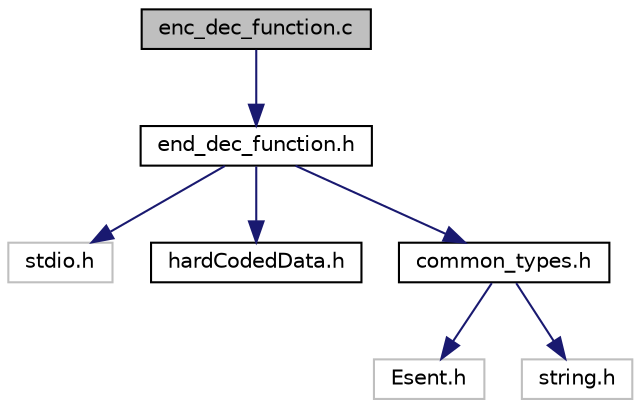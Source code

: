 digraph "enc_dec_function.c"
{
 // INTERACTIVE_SVG=YES
 // LATEX_PDF_SIZE
  edge [fontname="Helvetica",fontsize="10",labelfontname="Helvetica",labelfontsize="10"];
  node [fontname="Helvetica",fontsize="10",shape=record];
  Node1 [label="enc_dec_function.c",height=0.2,width=0.4,color="black", fillcolor="grey75", style="filled", fontcolor="black",tooltip=" "];
  Node1 -> Node2 [color="midnightblue",fontsize="10",style="solid",fontname="Helvetica"];
  Node2 [label="end_dec_function.h",height=0.2,width=0.4,color="black", fillcolor="white", style="filled",URL="$end__dec__function_8h.html",tooltip="//TODO: Vladimir"];
  Node2 -> Node3 [color="midnightblue",fontsize="10",style="solid",fontname="Helvetica"];
  Node3 [label="stdio.h",height=0.2,width=0.4,color="grey75", fillcolor="white", style="filled",tooltip=" "];
  Node2 -> Node4 [color="midnightblue",fontsize="10",style="solid",fontname="Helvetica"];
  Node4 [label="hardCodedData.h",height=0.2,width=0.4,color="black", fillcolor="white", style="filled",URL="$hard_coded_data_8h.html",tooltip="All common hardcoded data, types, and constants."];
  Node2 -> Node5 [color="midnightblue",fontsize="10",style="solid",fontname="Helvetica"];
  Node5 [label="common_types.h",height=0.2,width=0.4,color="black", fillcolor="white", style="filled",URL="$common__types_8h.html",tooltip="All common hardcoded data, types, and constants."];
  Node5 -> Node6 [color="midnightblue",fontsize="10",style="solid",fontname="Helvetica"];
  Node6 [label="Esent.h",height=0.2,width=0.4,color="grey75", fillcolor="white", style="filled",tooltip=" "];
  Node5 -> Node7 [color="midnightblue",fontsize="10",style="solid",fontname="Helvetica"];
  Node7 [label="string.h",height=0.2,width=0.4,color="grey75", fillcolor="white", style="filled",tooltip=" "];
}

